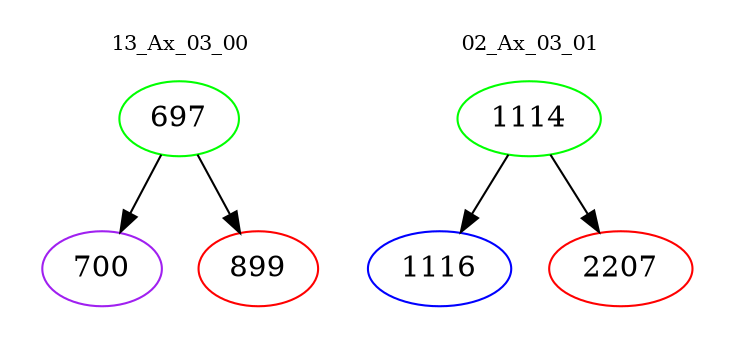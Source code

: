 digraph{
subgraph cluster_0 {
color = white
label = "13_Ax_03_00";
fontsize=10;
T0_697 [label="697", color="green"]
T0_697 -> T0_700 [color="black"]
T0_700 [label="700", color="purple"]
T0_697 -> T0_899 [color="black"]
T0_899 [label="899", color="red"]
}
subgraph cluster_1 {
color = white
label = "02_Ax_03_01";
fontsize=10;
T1_1114 [label="1114", color="green"]
T1_1114 -> T1_1116 [color="black"]
T1_1116 [label="1116", color="blue"]
T1_1114 -> T1_2207 [color="black"]
T1_2207 [label="2207", color="red"]
}
}
